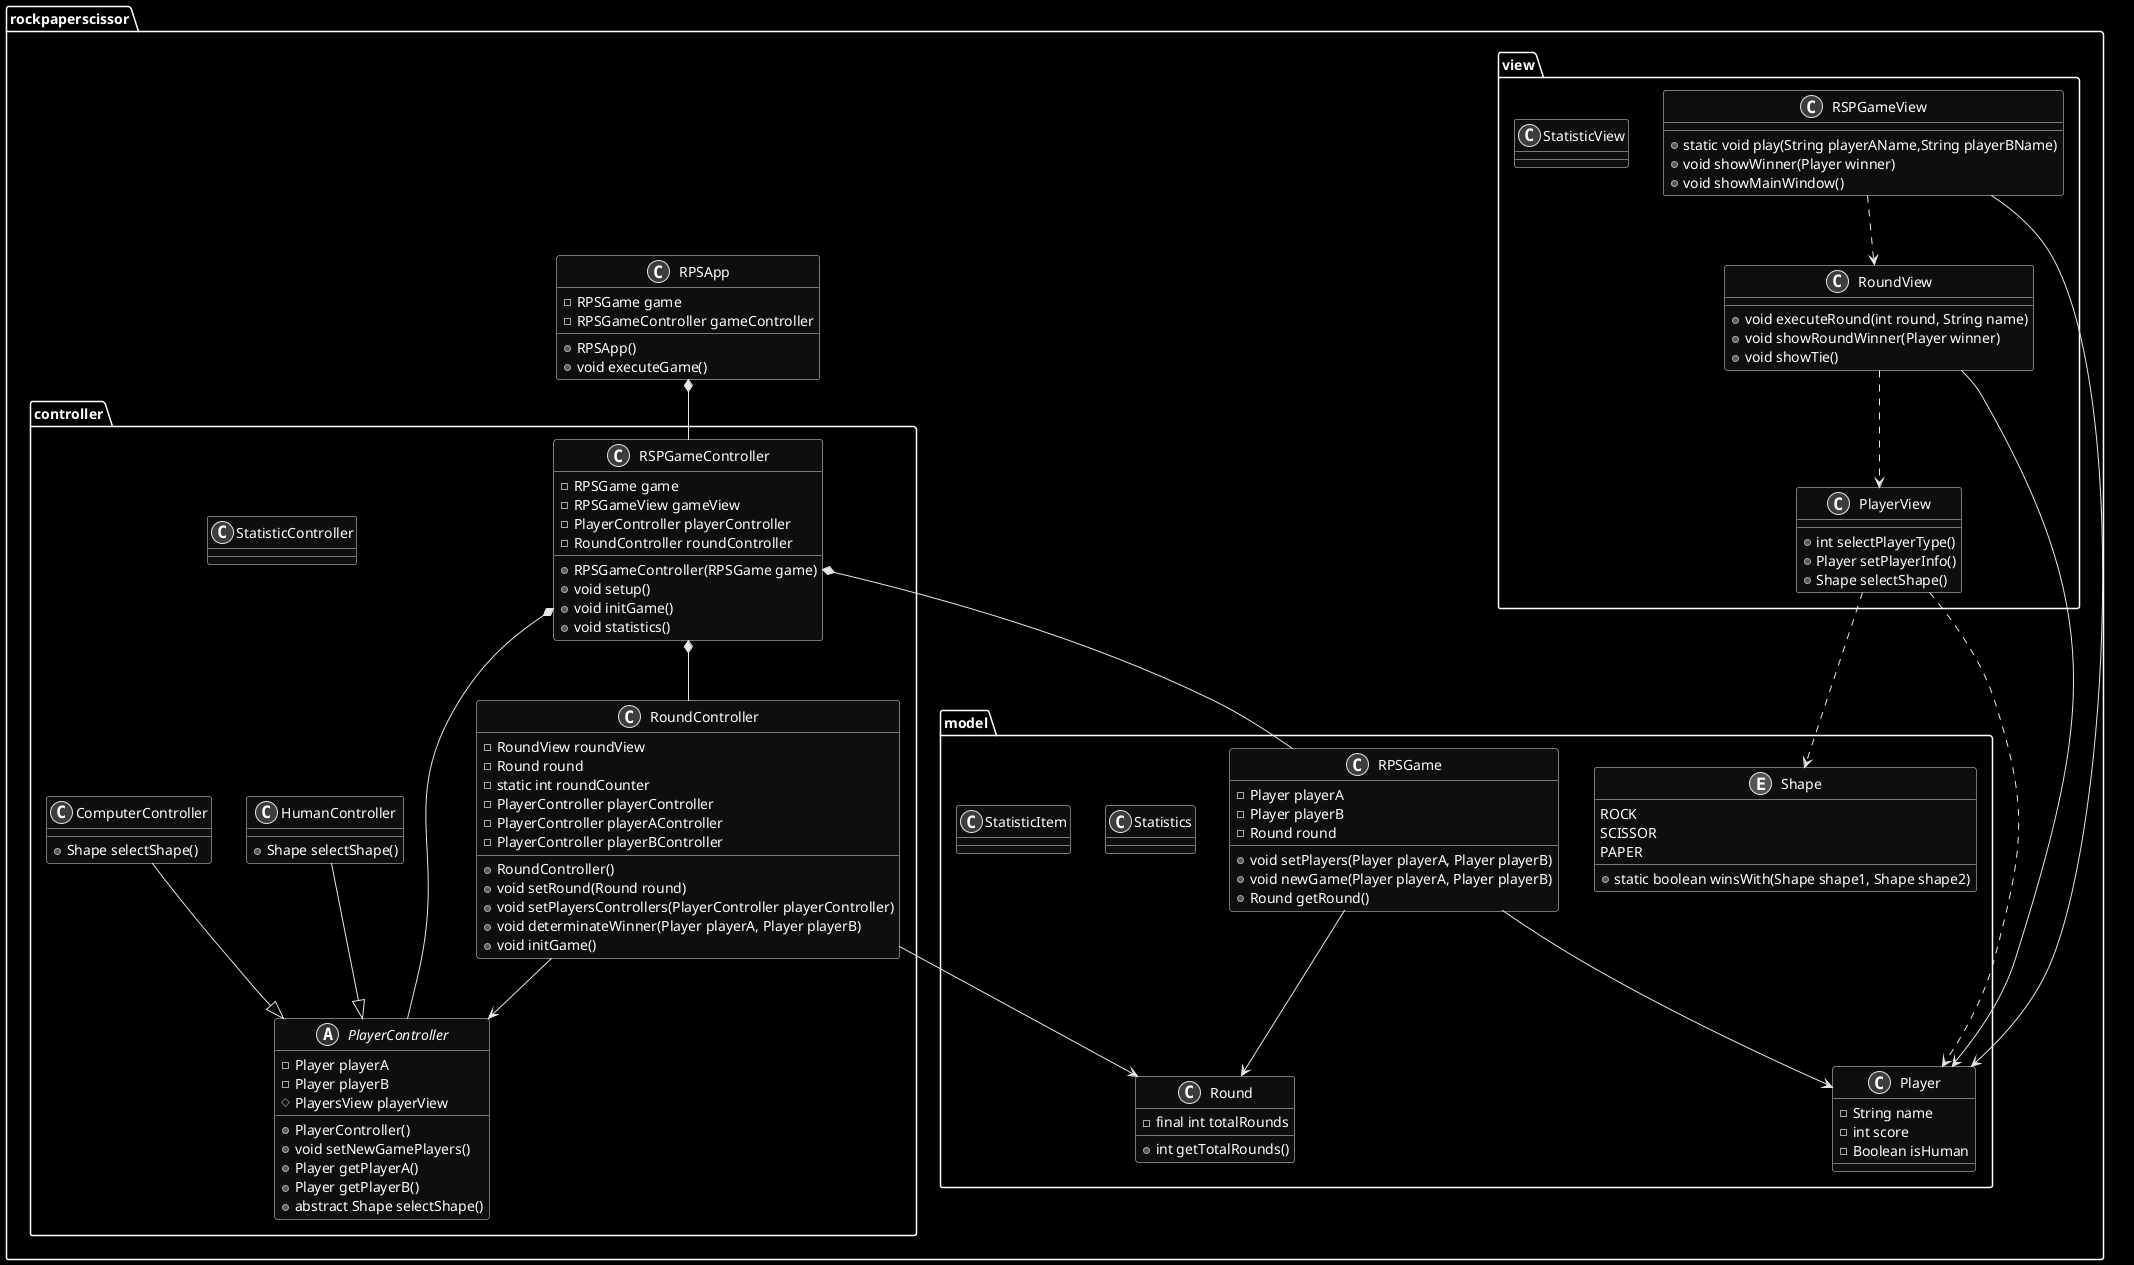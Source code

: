 @startuml rsp-mvc
skinparam monochrome reverse
package rockpaperscissor{
    class RPSApp{
        -RPSGame game
        -RPSGameController gameController

        +RPSApp()
        +void executeGame()
    }
    package model{
        class Player{
            -String name
            -int score
            -Boolean isHuman
        }
        Enum Shape{
            ROCK
            SCISSOR
            PAPER

            +static boolean winsWith(Shape shape1, Shape shape2)
        }
        class Round{
            -final int totalRounds
            +int getTotalRounds()
        }
        class RPSGame{
            -Player playerA
            -Player playerB
            -Round round

            +void setPlayers(Player playerA, Player playerB)
            +void newGame(Player playerA, Player playerB)
            +Round getRound()
        }
        class Statistics{

        }
        class StatisticItem{

        }

        RPSGame --> Player
        RPSGame --> Round
    }

    package controller{
        class RSPGameController{
            -RPSGame game
            -RPSGameView gameView
            -PlayerController playerController
            -RoundController roundController

            +RPSGameController(RPSGame game)
            +void setup()
            +void initGame()
            +void statistics()
        }

        abstract class PlayerController{
            -Player playerA
            -Player playerB
            #PlayersView playerView

            +PlayerController()
            +void setNewGamePlayers()
            +Player getPlayerA()
            +Player getPlayerB()
            +abstract Shape selectShape()
        }

        class RoundController{
            -RoundView roundView
            -Round round
            -static int roundCounter
            -PlayerController playerController
            -PlayerController playerAController
            -PlayerController playerBController

            +RoundController()
            +void setRound(Round round)
            +void setPlayersControllers(PlayerController playerController)
            +void determinateWinner(Player playerA, Player playerB)
            +void initGame()
        }
        class StatisticController{
            
        }

        class HumanController{
            +Shape selectShape()
        }

        class ComputerController{
            +Shape selectShape()
        }

        RSPGameController *-- RPSGame
        RSPGameController *-- PlayerController
        RSPGameController *-- RoundController
        RoundController --> Round
        RoundController --> PlayerController
        ComputerController --|> PlayerController
        HumanController --|> PlayerController
    }
    package view{
        class RSPGameView{
            +static void play(String playerAName,String playerBName)
            +void showWinner(Player winner)
            +void showMainWindow()
        }

        class PlayerView{
            +int selectPlayerType()
            +Player setPlayerInfo()
            +Shape selectShape()
        }

        class RoundView{
            +void executeRound(int round, String name)
            +void showRoundWinner(Player winner)
            +void showTie()
        }
        class StatisticView{

        }

        PlayerView ..> Player
        PlayerView ..> Shape
        RSPGameView --> Player
        RoundView --> Player

        RSPGameView ..> RoundView
        RoundView ..> PlayerView
    }

    RPSApp *-- RSPGameController
}
@enduml